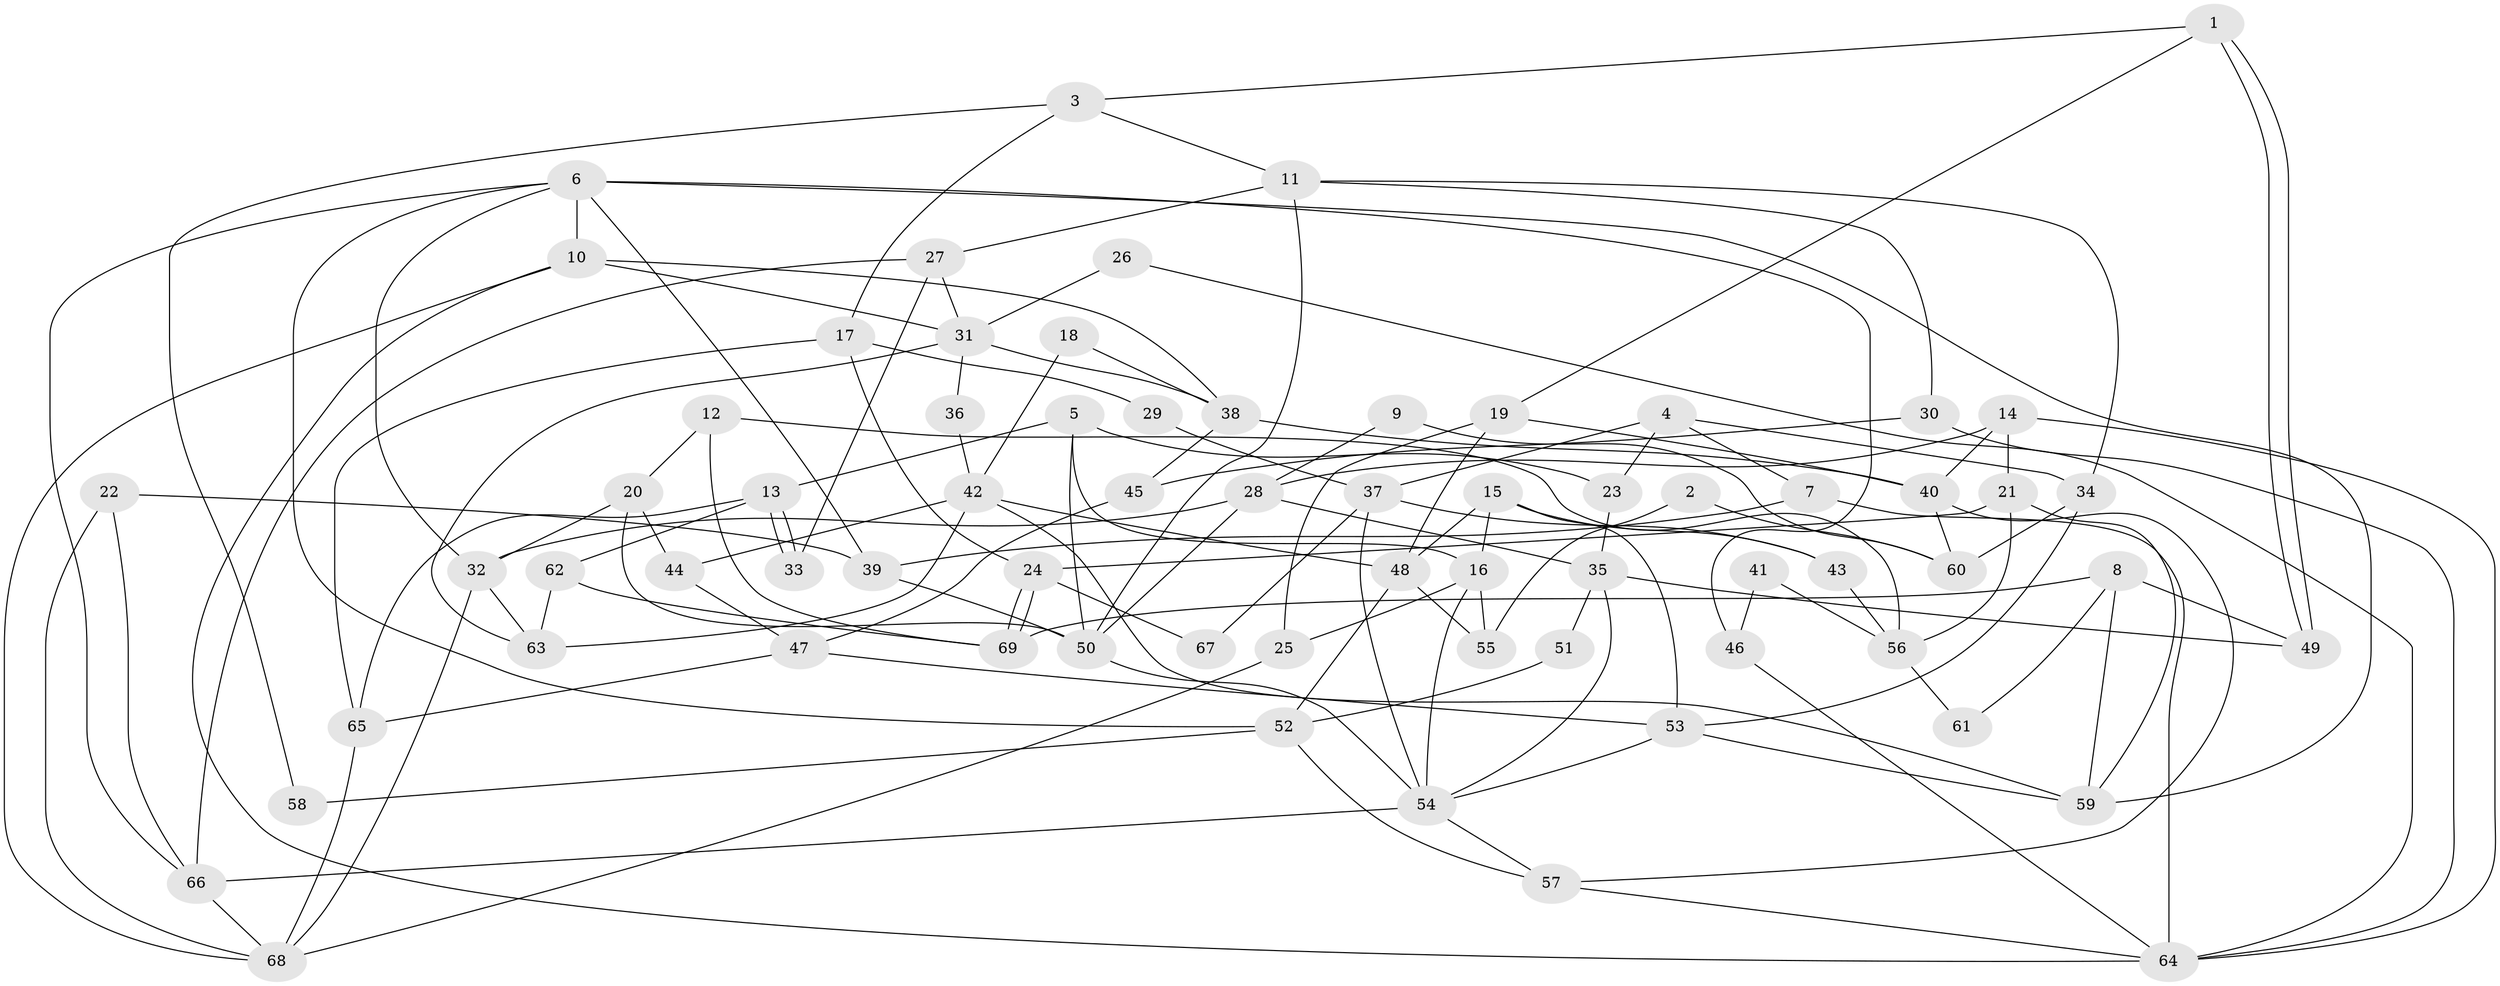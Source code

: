 // coarse degree distribution, {5: 0.3333333333333333, 10: 0.047619047619047616, 3: 0.09523809523809523, 8: 0.09523809523809523, 6: 0.047619047619047616, 9: 0.19047619047619047, 4: 0.047619047619047616, 7: 0.14285714285714285}
// Generated by graph-tools (version 1.1) at 2025/37/03/04/25 23:37:00]
// undirected, 69 vertices, 138 edges
graph export_dot {
  node [color=gray90,style=filled];
  1;
  2;
  3;
  4;
  5;
  6;
  7;
  8;
  9;
  10;
  11;
  12;
  13;
  14;
  15;
  16;
  17;
  18;
  19;
  20;
  21;
  22;
  23;
  24;
  25;
  26;
  27;
  28;
  29;
  30;
  31;
  32;
  33;
  34;
  35;
  36;
  37;
  38;
  39;
  40;
  41;
  42;
  43;
  44;
  45;
  46;
  47;
  48;
  49;
  50;
  51;
  52;
  53;
  54;
  55;
  56;
  57;
  58;
  59;
  60;
  61;
  62;
  63;
  64;
  65;
  66;
  67;
  68;
  69;
  1 -- 49;
  1 -- 49;
  1 -- 3;
  1 -- 19;
  2 -- 55;
  2 -- 60;
  3 -- 11;
  3 -- 17;
  3 -- 58;
  4 -- 23;
  4 -- 7;
  4 -- 34;
  4 -- 37;
  5 -- 50;
  5 -- 16;
  5 -- 13;
  5 -- 23;
  6 -- 10;
  6 -- 59;
  6 -- 32;
  6 -- 39;
  6 -- 46;
  6 -- 52;
  6 -- 66;
  7 -- 64;
  7 -- 39;
  8 -- 49;
  8 -- 59;
  8 -- 61;
  8 -- 69;
  9 -- 28;
  9 -- 60;
  10 -- 68;
  10 -- 64;
  10 -- 31;
  10 -- 38;
  11 -- 50;
  11 -- 27;
  11 -- 30;
  11 -- 34;
  12 -- 20;
  12 -- 69;
  12 -- 56;
  13 -- 33;
  13 -- 33;
  13 -- 62;
  13 -- 65;
  14 -- 21;
  14 -- 40;
  14 -- 28;
  14 -- 64;
  15 -- 48;
  15 -- 53;
  15 -- 16;
  15 -- 43;
  16 -- 25;
  16 -- 54;
  16 -- 55;
  17 -- 24;
  17 -- 65;
  17 -- 29;
  18 -- 38;
  18 -- 42;
  19 -- 40;
  19 -- 25;
  19 -- 48;
  20 -- 44;
  20 -- 50;
  20 -- 32;
  21 -- 56;
  21 -- 59;
  21 -- 24;
  22 -- 39;
  22 -- 66;
  22 -- 68;
  23 -- 35;
  24 -- 69;
  24 -- 69;
  24 -- 67;
  25 -- 68;
  26 -- 64;
  26 -- 31;
  27 -- 31;
  27 -- 66;
  27 -- 33;
  28 -- 32;
  28 -- 35;
  28 -- 50;
  29 -- 37;
  30 -- 45;
  30 -- 64;
  31 -- 63;
  31 -- 36;
  31 -- 38;
  32 -- 63;
  32 -- 68;
  34 -- 53;
  34 -- 60;
  35 -- 54;
  35 -- 49;
  35 -- 51;
  36 -- 42;
  37 -- 54;
  37 -- 43;
  37 -- 67;
  38 -- 40;
  38 -- 45;
  39 -- 50;
  40 -- 57;
  40 -- 60;
  41 -- 56;
  41 -- 46;
  42 -- 48;
  42 -- 63;
  42 -- 44;
  42 -- 59;
  43 -- 56;
  44 -- 47;
  45 -- 47;
  46 -- 64;
  47 -- 53;
  47 -- 65;
  48 -- 52;
  48 -- 55;
  50 -- 54;
  51 -- 52;
  52 -- 57;
  52 -- 58;
  53 -- 54;
  53 -- 59;
  54 -- 66;
  54 -- 57;
  56 -- 61;
  57 -- 64;
  62 -- 69;
  62 -- 63;
  65 -- 68;
  66 -- 68;
}
